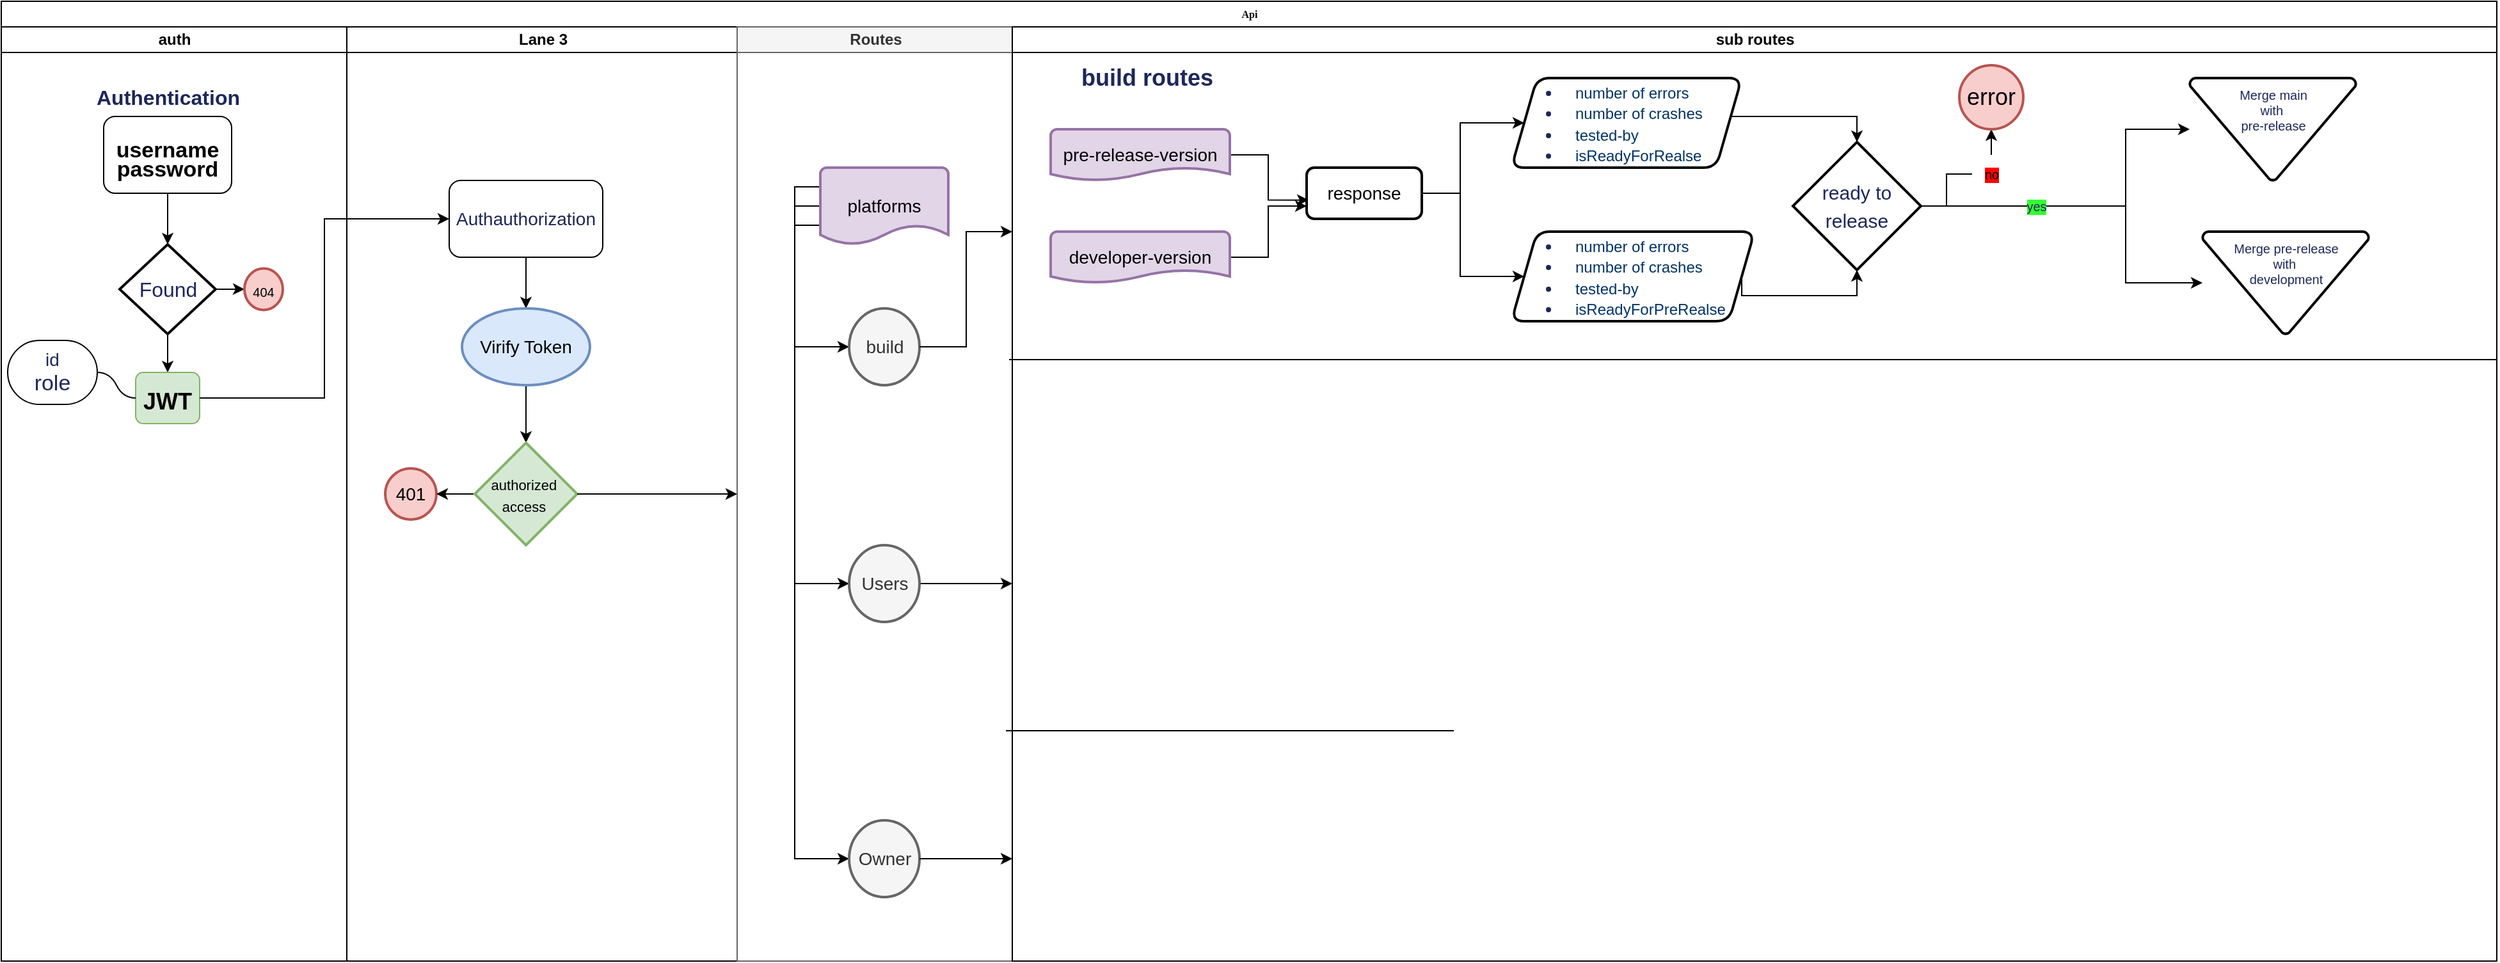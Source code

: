 <mxfile version="20.8.5" type="github">
  <diagram name="Page-1" id="74e2e168-ea6b-b213-b513-2b3c1d86103e">
    <mxGraphModel dx="1494" dy="990" grid="1" gridSize="10" guides="1" tooltips="1" connect="1" arrows="1" fold="1" page="1" pageScale="1" pageWidth="1100" pageHeight="850" background="none" math="0" shadow="0">
      <root>
        <mxCell id="0" />
        <mxCell id="1" parent="0" />
        <mxCell id="TijtGxp5Sjw6RaLspG1S-23" style="edgeStyle=orthogonalEdgeStyle;rounded=0;orthogonalLoop=1;jettySize=auto;html=1;exitX=1;exitY=0.5;exitDx=0;exitDy=0;fontFamily=Helvetica;fontSize=14;fontColor=#1d2759;" edge="1" parent="1" source="TijtGxp5Sjw6RaLspG1S-5">
          <mxGeometry relative="1" as="geometry">
            <mxPoint x="870" y="455" as="targetPoint" />
          </mxGeometry>
        </mxCell>
        <mxCell id="77e6c97f196da883-1" value="Api" style="swimlane;html=1;childLayout=stackLayout;startSize=20;rounded=0;shadow=0;labelBackgroundColor=#FFFFFF;strokeWidth=1;fontFamily=Verdana;fontSize=8;align=center;" parent="1" vertex="1">
          <mxGeometry x="80" width="1950" height="750" as="geometry" />
        </mxCell>
        <mxCell id="77e6c97f196da883-2" value="auth" style="swimlane;html=1;startSize=20;" parent="77e6c97f196da883-1" vertex="1">
          <mxGeometry y="20" width="270" height="730" as="geometry">
            <mxRectangle y="20" width="40" height="730" as="alternateBounds" />
          </mxGeometry>
        </mxCell>
        <mxCell id="tOllKT5evSO37Req1rAb-6" value="" style="edgeStyle=orthogonalEdgeStyle;rounded=0;orthogonalLoop=1;jettySize=auto;html=1;fontFamily=Helvetica;fontSize=17;fontColor=#1d2759;" parent="77e6c97f196da883-2" source="77e6c97f196da883-8" target="tOllKT5evSO37Req1rAb-4" edge="1">
          <mxGeometry relative="1" as="geometry" />
        </mxCell>
        <mxCell id="77e6c97f196da883-8" value="&lt;h1 style=&quot;line-height: 20%; font-size: 17px;&quot;&gt;&lt;font face=&quot;Helvetica&quot; style=&quot;font-size: 17px;&quot;&gt;username&lt;/font&gt;&lt;/h1&gt;&lt;div style=&quot;line-height: 20%; font-size: 17px;&quot;&gt;&lt;font face=&quot;Helvetica&quot; style=&quot;font-size: 17px;&quot;&gt;&lt;b style=&quot;&quot;&gt;password&lt;/b&gt;&lt;/font&gt;&lt;/div&gt;" style="rounded=1;whiteSpace=wrap;html=1;shadow=0;labelBackgroundColor=none;strokeWidth=1;fontFamily=Verdana;fontSize=8;align=center;" parent="77e6c97f196da883-2" vertex="1">
          <mxGeometry x="80" y="70" width="100" height="60" as="geometry" />
        </mxCell>
        <mxCell id="tOllKT5evSO37Req1rAb-3" value="&lt;b&gt;&lt;font color=&quot;#1d2759&quot;&gt;Authentication&lt;/font&gt;&lt;/b&gt;" style="text;html=1;align=center;verticalAlign=middle;resizable=0;points=[];autosize=1;strokeColor=none;fillColor=none;fontSize=16;strokeWidth=1;" parent="77e6c97f196da883-2" vertex="1">
          <mxGeometry x="60" y="40" width="140" height="30" as="geometry" />
        </mxCell>
        <mxCell id="tOllKT5evSO37Req1rAb-8" value="" style="edgeStyle=orthogonalEdgeStyle;rounded=0;orthogonalLoop=1;jettySize=auto;html=1;fontFamily=Helvetica;fontSize=18;fontColor=#1d2759;" parent="77e6c97f196da883-2" source="tOllKT5evSO37Req1rAb-4" target="tOllKT5evSO37Req1rAb-7" edge="1">
          <mxGeometry relative="1" as="geometry" />
        </mxCell>
        <mxCell id="tOllKT5evSO37Req1rAb-10" value="" style="edgeStyle=orthogonalEdgeStyle;rounded=0;orthogonalLoop=1;jettySize=auto;html=1;fontFamily=Helvetica;fontSize=18;fontColor=#1d2759;" parent="77e6c97f196da883-2" source="tOllKT5evSO37Req1rAb-4" target="tOllKT5evSO37Req1rAb-9" edge="1">
          <mxGeometry relative="1" as="geometry" />
        </mxCell>
        <mxCell id="tOllKT5evSO37Req1rAb-4" value="Found" style="strokeWidth=2;html=1;shape=mxgraph.flowchart.decision;whiteSpace=wrap;fontSize=16;fontColor=#1d2759;" parent="77e6c97f196da883-2" vertex="1">
          <mxGeometry x="92.5" y="170" width="75" height="70" as="geometry" />
        </mxCell>
        <mxCell id="tOllKT5evSO37Req1rAb-7" value="&lt;h1 style=&quot;line-height: 50%;&quot;&gt;&lt;font style=&quot;font-size: 18px;&quot;&gt;JWT&lt;/font&gt;&lt;/h1&gt;" style="rounded=1;whiteSpace=wrap;html=1;strokeWidth=1;fontFamily=Helvetica;fontSize=17;fillColor=#d5e8d4;strokeColor=#82b366;" parent="77e6c97f196da883-2" vertex="1">
          <mxGeometry x="105" y="270" width="50" height="40" as="geometry" />
        </mxCell>
        <mxCell id="tOllKT5evSO37Req1rAb-9" value="&lt;font style=&quot;font-size: 10px;&quot;&gt;404&lt;/font&gt;" style="ellipse;whiteSpace=wrap;html=1;fontSize=16;strokeWidth=2;fillColor=#f8cecc;strokeColor=#b85450;" parent="77e6c97f196da883-2" vertex="1">
          <mxGeometry x="190" y="188.75" width="30" height="32.5" as="geometry" />
        </mxCell>
        <mxCell id="tOllKT5evSO37Req1rAb-45" value="id&lt;br style=&quot;border-color: var(--border-color); font-size: 17px;&quot;&gt;&lt;span style=&quot;font-size: 17px;&quot;&gt;role&lt;/span&gt;" style="whiteSpace=wrap;html=1;rounded=1;arcSize=50;align=center;verticalAlign=middle;strokeWidth=1;autosize=1;spacing=4;treeFolding=1;treeMoving=1;newEdgeStyle={&quot;edgeStyle&quot;:&quot;entityRelationEdgeStyle&quot;,&quot;startArrow&quot;:&quot;none&quot;,&quot;endArrow&quot;:&quot;none&quot;,&quot;segment&quot;:10,&quot;curved&quot;:1,&quot;sourcePerimeterSpacing&quot;:0,&quot;targetPerimeterSpacing&quot;:0};fontFamily=Helvetica;fontSize=14;fontColor=#1d2759;" parent="77e6c97f196da883-2" vertex="1">
          <mxGeometry x="5" y="245" width="70" height="50" as="geometry" />
        </mxCell>
        <mxCell id="tOllKT5evSO37Req1rAb-46" value="" style="edgeStyle=entityRelationEdgeStyle;startArrow=none;endArrow=none;segment=10;curved=1;sourcePerimeterSpacing=0;targetPerimeterSpacing=0;rounded=0;fontFamily=Helvetica;fontSize=14;fontColor=#1d2759;exitX=0;exitY=0.5;exitDx=0;exitDy=0;" parent="77e6c97f196da883-2" source="tOllKT5evSO37Req1rAb-7" target="tOllKT5evSO37Req1rAb-45" edge="1">
          <mxGeometry relative="1" as="geometry">
            <mxPoint x="113" y="280" as="sourcePoint" />
          </mxGeometry>
        </mxCell>
        <mxCell id="77e6c97f196da883-4" value="Lane 3" style="swimlane;html=1;startSize=20;" parent="77e6c97f196da883-1" vertex="1">
          <mxGeometry x="270" y="20" width="305" height="730" as="geometry" />
        </mxCell>
        <mxCell id="tOllKT5evSO37Req1rAb-27" value="" style="edgeStyle=orthogonalEdgeStyle;rounded=0;orthogonalLoop=1;jettySize=auto;html=1;fontFamily=Helvetica;fontSize=14;fontColor=#1d2759;" parent="77e6c97f196da883-4" source="tOllKT5evSO37Req1rAb-11" target="tOllKT5evSO37Req1rAb-26" edge="1">
          <mxGeometry relative="1" as="geometry" />
        </mxCell>
        <mxCell id="tOllKT5evSO37Req1rAb-11" value="&lt;font style=&quot;font-size: 14px;&quot;&gt;Authauthorization&lt;/font&gt;" style="whiteSpace=wrap;html=1;fontSize=17;fontColor=#1d2759;rounded=1;strokeWidth=1;fontFamily=Helvetica;" parent="77e6c97f196da883-4" vertex="1">
          <mxGeometry x="80" y="120" width="120" height="60" as="geometry" />
        </mxCell>
        <mxCell id="tOllKT5evSO37Req1rAb-35" value="" style="edgeStyle=orthogonalEdgeStyle;rounded=0;orthogonalLoop=1;jettySize=auto;html=1;fontFamily=Helvetica;fontSize=11;fontColor=#1d2759;" parent="77e6c97f196da883-4" source="tOllKT5evSO37Req1rAb-26" target="tOllKT5evSO37Req1rAb-34" edge="1">
          <mxGeometry relative="1" as="geometry" />
        </mxCell>
        <mxCell id="tOllKT5evSO37Req1rAb-26" value="Virify Token" style="strokeWidth=2;html=1;shape=mxgraph.flowchart.start_1;whiteSpace=wrap;fontFamily=Helvetica;fontSize=14;fillColor=#dae8fc;strokeColor=#6c8ebf;" parent="77e6c97f196da883-4" vertex="1">
          <mxGeometry x="90" y="220" width="100" height="60" as="geometry" />
        </mxCell>
        <mxCell id="tOllKT5evSO37Req1rAb-31" value="401" style="ellipse;whiteSpace=wrap;html=1;fontSize=14;strokeWidth=2;fontFamily=Helvetica;fillColor=#f8cecc;strokeColor=#b85450;" parent="77e6c97f196da883-4" vertex="1">
          <mxGeometry x="30" y="345" width="40" height="40" as="geometry" />
        </mxCell>
        <mxCell id="tOllKT5evSO37Req1rAb-36" value="" style="edgeStyle=orthogonalEdgeStyle;rounded=0;orthogonalLoop=1;jettySize=auto;html=1;fontFamily=Helvetica;fontSize=11;fontColor=#1d2759;" parent="77e6c97f196da883-4" source="tOllKT5evSO37Req1rAb-34" target="tOllKT5evSO37Req1rAb-31" edge="1">
          <mxGeometry relative="1" as="geometry" />
        </mxCell>
        <mxCell id="tOllKT5evSO37Req1rAb-34" value="&lt;font style=&quot;font-size: 11px;&quot;&gt;authorized&amp;nbsp; access&amp;nbsp;&lt;/font&gt;" style="rhombus;whiteSpace=wrap;html=1;fontSize=14;strokeWidth=2;fontFamily=Helvetica;fillColor=#d5e8d4;strokeColor=#82b366;" parent="77e6c97f196da883-4" vertex="1">
          <mxGeometry x="100" y="325" width="80" height="80" as="geometry" />
        </mxCell>
        <mxCell id="77e6c97f196da883-5" value="Routes" style="swimlane;html=1;startSize=20;fillColor=#f5f5f5;fontColor=#333333;strokeColor=#666666;" parent="77e6c97f196da883-1" vertex="1">
          <mxGeometry x="575" y="20" width="215" height="730" as="geometry" />
        </mxCell>
        <mxCell id="TijtGxp5Sjw6RaLspG1S-18" style="edgeStyle=orthogonalEdgeStyle;rounded=0;orthogonalLoop=1;jettySize=auto;html=1;exitX=0;exitY=0.75;exitDx=0;exitDy=0;exitPerimeter=0;entryX=0;entryY=0.5;entryDx=0;entryDy=0;fontFamily=Helvetica;fontSize=14;fontColor=#1d2759;" edge="1" parent="77e6c97f196da883-5" source="TijtGxp5Sjw6RaLspG1S-3" target="TijtGxp5Sjw6RaLspG1S-9">
          <mxGeometry relative="1" as="geometry" />
        </mxCell>
        <mxCell id="TijtGxp5Sjw6RaLspG1S-19" style="edgeStyle=orthogonalEdgeStyle;rounded=0;orthogonalLoop=1;jettySize=auto;html=1;exitX=0;exitY=0.5;exitDx=0;exitDy=0;exitPerimeter=0;entryX=0;entryY=0.5;entryDx=0;entryDy=0;fontFamily=Helvetica;fontSize=14;fontColor=#1d2759;" edge="1" parent="77e6c97f196da883-5" source="TijtGxp5Sjw6RaLspG1S-3" target="TijtGxp5Sjw6RaLspG1S-5">
          <mxGeometry relative="1" as="geometry" />
        </mxCell>
        <mxCell id="TijtGxp5Sjw6RaLspG1S-20" style="edgeStyle=orthogonalEdgeStyle;rounded=0;orthogonalLoop=1;jettySize=auto;html=1;exitX=0;exitY=0.25;exitDx=0;exitDy=0;exitPerimeter=0;entryX=0;entryY=0.5;entryDx=0;entryDy=0;fontFamily=Helvetica;fontSize=14;fontColor=#1d2759;" edge="1" parent="77e6c97f196da883-5" source="TijtGxp5Sjw6RaLspG1S-3" target="TijtGxp5Sjw6RaLspG1S-7">
          <mxGeometry relative="1" as="geometry" />
        </mxCell>
        <mxCell id="TijtGxp5Sjw6RaLspG1S-3" value="platforms" style="strokeWidth=2;html=1;shape=mxgraph.flowchart.document2;whiteSpace=wrap;size=0.25;fontFamily=Helvetica;fontSize=14;fillColor=#e1d5e7;strokeColor=#9673a6;" vertex="1" parent="77e6c97f196da883-5">
          <mxGeometry x="65" y="110" width="100" height="60" as="geometry" />
        </mxCell>
        <mxCell id="TijtGxp5Sjw6RaLspG1S-5" value="Users" style="ellipse;whiteSpace=wrap;html=1;fontSize=14;strokeWidth=2;fillColor=#f5f5f5;fontColor=#333333;strokeColor=#666666;" vertex="1" parent="77e6c97f196da883-5">
          <mxGeometry x="87.5" y="405" width="55" height="60" as="geometry" />
        </mxCell>
        <mxCell id="TijtGxp5Sjw6RaLspG1S-7" value="Owner" style="ellipse;whiteSpace=wrap;html=1;fontSize=14;fillColor=#f5f5f5;strokeColor=#666666;strokeWidth=2;fontColor=#333333;" vertex="1" parent="77e6c97f196da883-5">
          <mxGeometry x="87.5" y="620" width="55" height="60" as="geometry" />
        </mxCell>
        <mxCell id="TijtGxp5Sjw6RaLspG1S-9" value="build" style="ellipse;whiteSpace=wrap;html=1;fontSize=14;fillColor=#f5f5f5;strokeColor=#666666;strokeWidth=2;fontColor=#333333;" vertex="1" parent="77e6c97f196da883-5">
          <mxGeometry x="87.5" y="220" width="55" height="60" as="geometry" />
        </mxCell>
        <mxCell id="tOllKT5evSO37Req1rAb-25" style="edgeStyle=orthogonalEdgeStyle;rounded=0;orthogonalLoop=1;jettySize=auto;html=1;exitX=1;exitY=0.5;exitDx=0;exitDy=0;entryX=0;entryY=0.5;entryDx=0;entryDy=0;fontFamily=Helvetica;fontSize=14;fontColor=#1d2759;" parent="77e6c97f196da883-1" source="tOllKT5evSO37Req1rAb-7" target="tOllKT5evSO37Req1rAb-11" edge="1">
          <mxGeometry relative="1" as="geometry" />
        </mxCell>
        <mxCell id="TijtGxp5Sjw6RaLspG1S-13" style="edgeStyle=orthogonalEdgeStyle;rounded=0;orthogonalLoop=1;jettySize=auto;html=1;exitX=1;exitY=0.5;exitDx=0;exitDy=0;fontFamily=Helvetica;fontSize=14;fontColor=#1d2759;" edge="1" parent="77e6c97f196da883-1" source="tOllKT5evSO37Req1rAb-34" target="77e6c97f196da883-5">
          <mxGeometry relative="1" as="geometry" />
        </mxCell>
        <mxCell id="TijtGxp5Sjw6RaLspG1S-21" style="edgeStyle=orthogonalEdgeStyle;rounded=0;orthogonalLoop=1;jettySize=auto;html=1;exitX=1;exitY=0.5;exitDx=0;exitDy=0;fontFamily=Helvetica;fontSize=14;fontColor=#1d2759;" edge="1" parent="77e6c97f196da883-1" source="TijtGxp5Sjw6RaLspG1S-9" target="77e6c97f196da883-6">
          <mxGeometry relative="1" as="geometry">
            <Array as="points">
              <mxPoint x="754" y="270" />
              <mxPoint x="754" y="180" />
            </Array>
          </mxGeometry>
        </mxCell>
        <mxCell id="77e6c97f196da883-6" value="sub routes" style="swimlane;html=1;startSize=20;" parent="77e6c97f196da883-1" vertex="1">
          <mxGeometry x="790" y="20" width="1160" height="730" as="geometry" />
        </mxCell>
        <mxCell id="TijtGxp5Sjw6RaLspG1S-25" value="" style="endArrow=none;html=1;rounded=0;fontFamily=Helvetica;fontSize=14;fontColor=#1d2759;" edge="1" parent="77e6c97f196da883-6">
          <mxGeometry width="50" height="50" relative="1" as="geometry">
            <mxPoint x="-2.5" y="260" as="sourcePoint" />
            <mxPoint x="1160" y="260" as="targetPoint" />
            <Array as="points">
              <mxPoint x="167.5" y="260" />
            </Array>
          </mxGeometry>
        </mxCell>
        <mxCell id="TijtGxp5Sjw6RaLspG1S-26" value="" style="endArrow=none;html=1;rounded=0;fontFamily=Helvetica;fontSize=14;fontColor=#1d2759;" edge="1" parent="77e6c97f196da883-6">
          <mxGeometry width="50" height="50" relative="1" as="geometry">
            <mxPoint x="-5" y="550" as="sourcePoint" />
            <mxPoint x="345" y="550" as="targetPoint" />
            <Array as="points">
              <mxPoint x="165" y="550" />
            </Array>
          </mxGeometry>
        </mxCell>
        <mxCell id="TijtGxp5Sjw6RaLspG1S-27" value="&lt;b&gt;&lt;font style=&quot;font-size: 18px;&quot;&gt;build routes&lt;/font&gt;&lt;/b&gt;" style="text;html=1;align=center;verticalAlign=middle;resizable=0;points=[];autosize=1;strokeColor=none;fillColor=none;fontSize=14;fontFamily=Helvetica;fontColor=#1d2759;" vertex="1" parent="77e6c97f196da883-6">
          <mxGeometry x="40" y="20" width="130" height="40" as="geometry" />
        </mxCell>
        <mxCell id="TijtGxp5Sjw6RaLspG1S-39" style="edgeStyle=orthogonalEdgeStyle;rounded=0;orthogonalLoop=1;jettySize=auto;html=1;exitX=1;exitY=0.5;exitDx=0;exitDy=0;exitPerimeter=0;entryX=0.017;entryY=0.633;entryDx=0;entryDy=0;entryPerimeter=0;fontFamily=Helvetica;fontSize=18;fontColor=#1d2759;" edge="1" parent="77e6c97f196da883-6" source="TijtGxp5Sjw6RaLspG1S-36" target="TijtGxp5Sjw6RaLspG1S-38">
          <mxGeometry relative="1" as="geometry" />
        </mxCell>
        <mxCell id="TijtGxp5Sjw6RaLspG1S-36" value="pre-release-version" style="strokeWidth=2;html=1;shape=mxgraph.flowchart.document2;whiteSpace=wrap;size=0.25;fontFamily=Helvetica;fontSize=14;fillColor=#e1d5e7;strokeColor=#9673a6;" vertex="1" parent="77e6c97f196da883-6">
          <mxGeometry x="30" y="80" width="140" height="40" as="geometry" />
        </mxCell>
        <mxCell id="TijtGxp5Sjw6RaLspG1S-40" style="edgeStyle=orthogonalEdgeStyle;rounded=0;orthogonalLoop=1;jettySize=auto;html=1;exitX=1;exitY=0.5;exitDx=0;exitDy=0;exitPerimeter=0;entryX=0;entryY=0.75;entryDx=0;entryDy=0;fontFamily=Helvetica;fontSize=18;fontColor=#1d2759;" edge="1" parent="77e6c97f196da883-6" source="TijtGxp5Sjw6RaLspG1S-37" target="TijtGxp5Sjw6RaLspG1S-38">
          <mxGeometry relative="1" as="geometry" />
        </mxCell>
        <mxCell id="TijtGxp5Sjw6RaLspG1S-37" value="developer-version" style="strokeWidth=2;html=1;shape=mxgraph.flowchart.document2;whiteSpace=wrap;size=0.25;fontFamily=Helvetica;fontSize=14;fillColor=#e1d5e7;strokeColor=#9673a6;" vertex="1" parent="77e6c97f196da883-6">
          <mxGeometry x="30" y="160" width="140" height="40" as="geometry" />
        </mxCell>
        <mxCell id="TijtGxp5Sjw6RaLspG1S-43" value="" style="edgeStyle=orthogonalEdgeStyle;rounded=0;orthogonalLoop=1;jettySize=auto;html=1;fontFamily=Helvetica;fontSize=18;fontColor=#1d2759;" edge="1" parent="77e6c97f196da883-6" source="TijtGxp5Sjw6RaLspG1S-38" target="TijtGxp5Sjw6RaLspG1S-42">
          <mxGeometry relative="1" as="geometry">
            <Array as="points">
              <mxPoint x="350" y="130" />
              <mxPoint x="350" y="75" />
            </Array>
          </mxGeometry>
        </mxCell>
        <mxCell id="TijtGxp5Sjw6RaLspG1S-46" style="edgeStyle=orthogonalEdgeStyle;rounded=0;orthogonalLoop=1;jettySize=auto;html=1;exitX=1;exitY=0.5;exitDx=0;exitDy=0;entryX=0;entryY=0.5;entryDx=0;entryDy=0;fontFamily=Helvetica;fontSize=18;fontColor=#1d2759;" edge="1" parent="77e6c97f196da883-6" source="TijtGxp5Sjw6RaLspG1S-38" target="TijtGxp5Sjw6RaLspG1S-44">
          <mxGeometry relative="1" as="geometry">
            <Array as="points">
              <mxPoint x="350" y="130" />
              <mxPoint x="350" y="195" />
            </Array>
          </mxGeometry>
        </mxCell>
        <mxCell id="TijtGxp5Sjw6RaLspG1S-38" value="response" style="rounded=1;whiteSpace=wrap;html=1;fontSize=14;strokeWidth=2;fontFamily=Helvetica;" vertex="1" parent="77e6c97f196da883-6">
          <mxGeometry x="230" y="110" width="90" height="40" as="geometry" />
        </mxCell>
        <mxCell id="TijtGxp5Sjw6RaLspG1S-52" style="edgeStyle=orthogonalEdgeStyle;rounded=0;orthogonalLoop=1;jettySize=auto;html=1;exitX=1;exitY=0.5;exitDx=0;exitDy=0;entryX=0.5;entryY=0;entryDx=0;entryDy=0;entryPerimeter=0;fontFamily=Helvetica;fontSize=15;fontColor=#1d2759;" edge="1" parent="77e6c97f196da883-6" source="TijtGxp5Sjw6RaLspG1S-42" target="TijtGxp5Sjw6RaLspG1S-50">
          <mxGeometry relative="1" as="geometry">
            <Array as="points">
              <mxPoint x="560" y="70" />
              <mxPoint x="660" y="70" />
            </Array>
          </mxGeometry>
        </mxCell>
        <mxCell id="TijtGxp5Sjw6RaLspG1S-42" value="&lt;ul&gt;&lt;li style=&quot;&quot;&gt;&lt;p style=&quot;border-color: var(--border-color); color: rgb(0, 51, 102); font-size: 12px; margin: 0px 0px 0px 8px;&quot;&gt;&lt;span style=&quot;background-color: initial;&quot;&gt;number of errors&lt;/span&gt;&lt;br&gt;&lt;/p&gt;&lt;/li&gt;&lt;li style=&quot;&quot;&gt;&lt;p style=&quot;border-color: var(--border-color); color: rgb(0, 51, 102); font-size: 12px; margin: 0px 0px 0px 8px;&quot;&gt;&lt;span style=&quot;background-color: initial;&quot;&gt;number of crashes&lt;/span&gt;&lt;br&gt;&lt;/p&gt;&lt;/li&gt;&lt;li style=&quot;&quot;&gt;&lt;p style=&quot;border-color: var(--border-color); color: rgb(0, 51, 102); font-size: 12px; margin: 0px 0px 0px 8px;&quot;&gt;&lt;span style=&quot;background-color: initial;&quot;&gt;tested-by&lt;/span&gt;&lt;/p&gt;&lt;/li&gt;&lt;li style=&quot;&quot;&gt;&lt;p style=&quot;border-color: var(--border-color); color: rgb(0, 51, 102); font-size: 12px; margin: 0px 0px 0px 8px;&quot;&gt;&lt;span style=&quot;background-color: initial;&quot;&gt;isReadyForRealse&lt;/span&gt;&lt;/p&gt;&lt;/li&gt;&lt;/ul&gt;" style="shape=parallelogram;perimeter=parallelogramPerimeter;whiteSpace=wrap;html=1;fixedSize=1;fontSize=14;rounded=1;strokeWidth=2;fontFamily=Helvetica;fontColor=#1d2759;align=left;" vertex="1" parent="77e6c97f196da883-6">
          <mxGeometry x="390" y="40" width="180" height="70" as="geometry" />
        </mxCell>
        <mxCell id="TijtGxp5Sjw6RaLspG1S-51" style="edgeStyle=orthogonalEdgeStyle;rounded=0;orthogonalLoop=1;jettySize=auto;html=1;exitX=1;exitY=0.5;exitDx=0;exitDy=0;entryX=0.5;entryY=1;entryDx=0;entryDy=0;entryPerimeter=0;fontFamily=Helvetica;fontSize=15;fontColor=#1d2759;" edge="1" parent="77e6c97f196da883-6" source="TijtGxp5Sjw6RaLspG1S-44" target="TijtGxp5Sjw6RaLspG1S-50">
          <mxGeometry relative="1" as="geometry">
            <Array as="points">
              <mxPoint x="570" y="210" />
              <mxPoint x="660" y="210" />
            </Array>
          </mxGeometry>
        </mxCell>
        <mxCell id="TijtGxp5Sjw6RaLspG1S-44" value="&lt;ul&gt;&lt;li style=&quot;&quot;&gt;&lt;p style=&quot;border-color: var(--border-color); color: rgb(0, 51, 102); font-size: 12px; margin: 0px 0px 0px 8px;&quot;&gt;&lt;span style=&quot;background-color: initial;&quot;&gt;number of errors&lt;/span&gt;&lt;br&gt;&lt;/p&gt;&lt;/li&gt;&lt;li style=&quot;&quot;&gt;&lt;p style=&quot;border-color: var(--border-color); color: rgb(0, 51, 102); font-size: 12px; margin: 0px 0px 0px 8px;&quot;&gt;&lt;span style=&quot;background-color: initial;&quot;&gt;number of crashes&lt;/span&gt;&lt;br&gt;&lt;/p&gt;&lt;/li&gt;&lt;li style=&quot;&quot;&gt;&lt;p style=&quot;border-color: var(--border-color); color: rgb(0, 51, 102); font-size: 12px; margin: 0px 0px 0px 8px;&quot;&gt;&lt;span style=&quot;background-color: initial;&quot;&gt;tested-by&lt;/span&gt;&lt;/p&gt;&lt;/li&gt;&lt;li style=&quot;&quot;&gt;&lt;p style=&quot;border-color: var(--border-color); color: rgb(0, 51, 102); font-size: 12px; margin: 0px 0px 0px 8px;&quot;&gt;&lt;span style=&quot;background-color: initial;&quot;&gt;isReadyForPreRealse&lt;/span&gt;&lt;/p&gt;&lt;/li&gt;&lt;/ul&gt;" style="shape=parallelogram;perimeter=parallelogramPerimeter;whiteSpace=wrap;html=1;fixedSize=1;fontSize=14;rounded=1;strokeWidth=2;fontFamily=Helvetica;fontColor=#1d2759;align=left;" vertex="1" parent="77e6c97f196da883-6">
          <mxGeometry x="390" y="160" width="190" height="70" as="geometry" />
        </mxCell>
        <mxCell id="TijtGxp5Sjw6RaLspG1S-54" value="" style="edgeStyle=orthogonalEdgeStyle;rounded=0;orthogonalLoop=1;jettySize=auto;html=1;fontFamily=Helvetica;fontSize=15;fontColor=#1d2759;startArrow=none;" edge="1" parent="77e6c97f196da883-6" source="TijtGxp5Sjw6RaLspG1S-61" target="TijtGxp5Sjw6RaLspG1S-53">
          <mxGeometry relative="1" as="geometry" />
        </mxCell>
        <mxCell id="TijtGxp5Sjw6RaLspG1S-60" style="edgeStyle=orthogonalEdgeStyle;rounded=0;orthogonalLoop=1;jettySize=auto;html=1;exitX=1;exitY=0.5;exitDx=0;exitDy=0;exitPerimeter=0;entryX=0;entryY=0.5;entryDx=0;entryDy=0;entryPerimeter=0;fontFamily=Helvetica;fontSize=10;fontColor=#1d2759;" edge="1" parent="77e6c97f196da883-6" source="TijtGxp5Sjw6RaLspG1S-50" target="TijtGxp5Sjw6RaLspG1S-58">
          <mxGeometry relative="1" as="geometry">
            <Array as="points">
              <mxPoint x="870" y="140" />
              <mxPoint x="870" y="200" />
            </Array>
          </mxGeometry>
        </mxCell>
        <mxCell id="TijtGxp5Sjw6RaLspG1S-50" value="&lt;font style=&quot;font-size: 15px;&quot;&gt;ready to release&lt;/font&gt;" style="strokeWidth=2;html=1;shape=mxgraph.flowchart.decision;whiteSpace=wrap;fontFamily=Helvetica;fontSize=18;fontColor=#1d2759;" vertex="1" parent="77e6c97f196da883-6">
          <mxGeometry x="610" y="90" width="100" height="100" as="geometry" />
        </mxCell>
        <mxCell id="TijtGxp5Sjw6RaLspG1S-53" value="error" style="ellipse;whiteSpace=wrap;html=1;fontSize=18;strokeWidth=2;fillColor=#f8cecc;strokeColor=#b85450;" vertex="1" parent="77e6c97f196da883-6">
          <mxGeometry x="740" y="30" width="50" height="50" as="geometry" />
        </mxCell>
        <mxCell id="TijtGxp5Sjw6RaLspG1S-55" value="&lt;p style=&quot;line-height: 70%;&quot;&gt;&lt;font style=&quot;font-size: 10px;&quot;&gt;&lt;br&gt;&lt;/font&gt;&lt;/p&gt;" style="strokeWidth=2;html=1;shape=mxgraph.flowchart.merge_or_storage;whiteSpace=wrap;fontFamily=Helvetica;fontSize=15;fontColor=#1d2759;" vertex="1" parent="77e6c97f196da883-6">
          <mxGeometry x="920" y="40" width="130" height="80" as="geometry" />
        </mxCell>
        <mxCell id="TijtGxp5Sjw6RaLspG1S-56" style="edgeStyle=orthogonalEdgeStyle;rounded=0;orthogonalLoop=1;jettySize=auto;html=1;exitX=1;exitY=0.5;exitDx=0;exitDy=0;exitPerimeter=0;entryX=0;entryY=0.5;entryDx=0;entryDy=0;entryPerimeter=0;fontFamily=Helvetica;fontSize=15;fontColor=#1d2759;startArrow=none;" edge="1" parent="77e6c97f196da883-6" source="TijtGxp5Sjw6RaLspG1S-64" target="TijtGxp5Sjw6RaLspG1S-55">
          <mxGeometry relative="1" as="geometry" />
        </mxCell>
        <mxCell id="TijtGxp5Sjw6RaLspG1S-57" value="Merge main&lt;br&gt;with&amp;nbsp;&lt;br&gt;pre-release" style="text;html=1;align=center;verticalAlign=middle;resizable=0;points=[];autosize=1;strokeColor=none;fillColor=none;fontSize=10;fontFamily=Helvetica;fontColor=#1d2759;" vertex="1" parent="77e6c97f196da883-6">
          <mxGeometry x="945" y="40" width="80" height="50" as="geometry" />
        </mxCell>
        <mxCell id="TijtGxp5Sjw6RaLspG1S-58" value="&lt;p style=&quot;line-height: 70%;&quot;&gt;&lt;font style=&quot;font-size: 10px;&quot;&gt;&lt;br&gt;&lt;/font&gt;&lt;/p&gt;" style="strokeWidth=2;html=1;shape=mxgraph.flowchart.merge_or_storage;whiteSpace=wrap;fontFamily=Helvetica;fontSize=15;fontColor=#1d2759;" vertex="1" parent="77e6c97f196da883-6">
          <mxGeometry x="930" y="160" width="130" height="80" as="geometry" />
        </mxCell>
        <mxCell id="TijtGxp5Sjw6RaLspG1S-59" value="Merge pre-release&lt;br&gt;with&amp;nbsp;&lt;br&gt;development" style="text;html=1;align=center;verticalAlign=middle;resizable=0;points=[];autosize=1;strokeColor=none;fillColor=none;fontSize=10;fontFamily=Helvetica;fontColor=#1d2759;" vertex="1" parent="77e6c97f196da883-6">
          <mxGeometry x="940" y="160" width="110" height="50" as="geometry" />
        </mxCell>
        <mxCell id="TijtGxp5Sjw6RaLspG1S-62" value="" style="edgeStyle=orthogonalEdgeStyle;rounded=0;orthogonalLoop=1;jettySize=auto;html=1;fontFamily=Helvetica;fontSize=15;fontColor=#1d2759;endArrow=none;" edge="1" parent="77e6c97f196da883-6" source="TijtGxp5Sjw6RaLspG1S-50" target="TijtGxp5Sjw6RaLspG1S-61">
          <mxGeometry relative="1" as="geometry">
            <mxPoint x="1580" y="160" as="sourcePoint" />
            <mxPoint x="1635" y="100" as="targetPoint" />
          </mxGeometry>
        </mxCell>
        <mxCell id="TijtGxp5Sjw6RaLspG1S-61" value="no" style="text;html=1;align=center;verticalAlign=middle;resizable=0;points=[];autosize=1;fontSize=10;fontFamily=Helvetica;labelBackgroundColor=#FF0000;" vertex="1" parent="77e6c97f196da883-6">
          <mxGeometry x="750" y="100" width="30" height="30" as="geometry" />
        </mxCell>
        <mxCell id="TijtGxp5Sjw6RaLspG1S-65" value="" style="edgeStyle=orthogonalEdgeStyle;rounded=0;orthogonalLoop=1;jettySize=auto;html=1;exitX=1;exitY=0.5;exitDx=0;exitDy=0;exitPerimeter=0;entryX=0;entryY=0.5;entryDx=0;entryDy=0;entryPerimeter=0;fontFamily=Helvetica;fontSize=15;fontColor=#1d2759;endArrow=none;" edge="1" parent="77e6c97f196da883-6" source="TijtGxp5Sjw6RaLspG1S-50" target="TijtGxp5Sjw6RaLspG1S-64">
          <mxGeometry relative="1" as="geometry">
            <mxPoint x="1580" y="160" as="sourcePoint" />
            <mxPoint x="1790" y="100" as="targetPoint" />
          </mxGeometry>
        </mxCell>
        <mxCell id="TijtGxp5Sjw6RaLspG1S-64" value="yes" style="text;html=1;align=center;verticalAlign=middle;resizable=0;points=[];autosize=1;strokeColor=none;fillColor=none;fontSize=10;fontFamily=Helvetica;fontColor=#1d2759;labelBackgroundColor=#33FF33;" vertex="1" parent="77e6c97f196da883-6">
          <mxGeometry x="780" y="125" width="40" height="30" as="geometry" />
        </mxCell>
        <mxCell id="TijtGxp5Sjw6RaLspG1S-24" style="edgeStyle=orthogonalEdgeStyle;rounded=0;orthogonalLoop=1;jettySize=auto;html=1;exitX=1;exitY=0.5;exitDx=0;exitDy=0;fontFamily=Helvetica;fontSize=14;fontColor=#1d2759;" edge="1" parent="1" source="TijtGxp5Sjw6RaLspG1S-7">
          <mxGeometry relative="1" as="geometry">
            <mxPoint x="870" y="670" as="targetPoint" />
          </mxGeometry>
        </mxCell>
      </root>
    </mxGraphModel>
  </diagram>
</mxfile>
